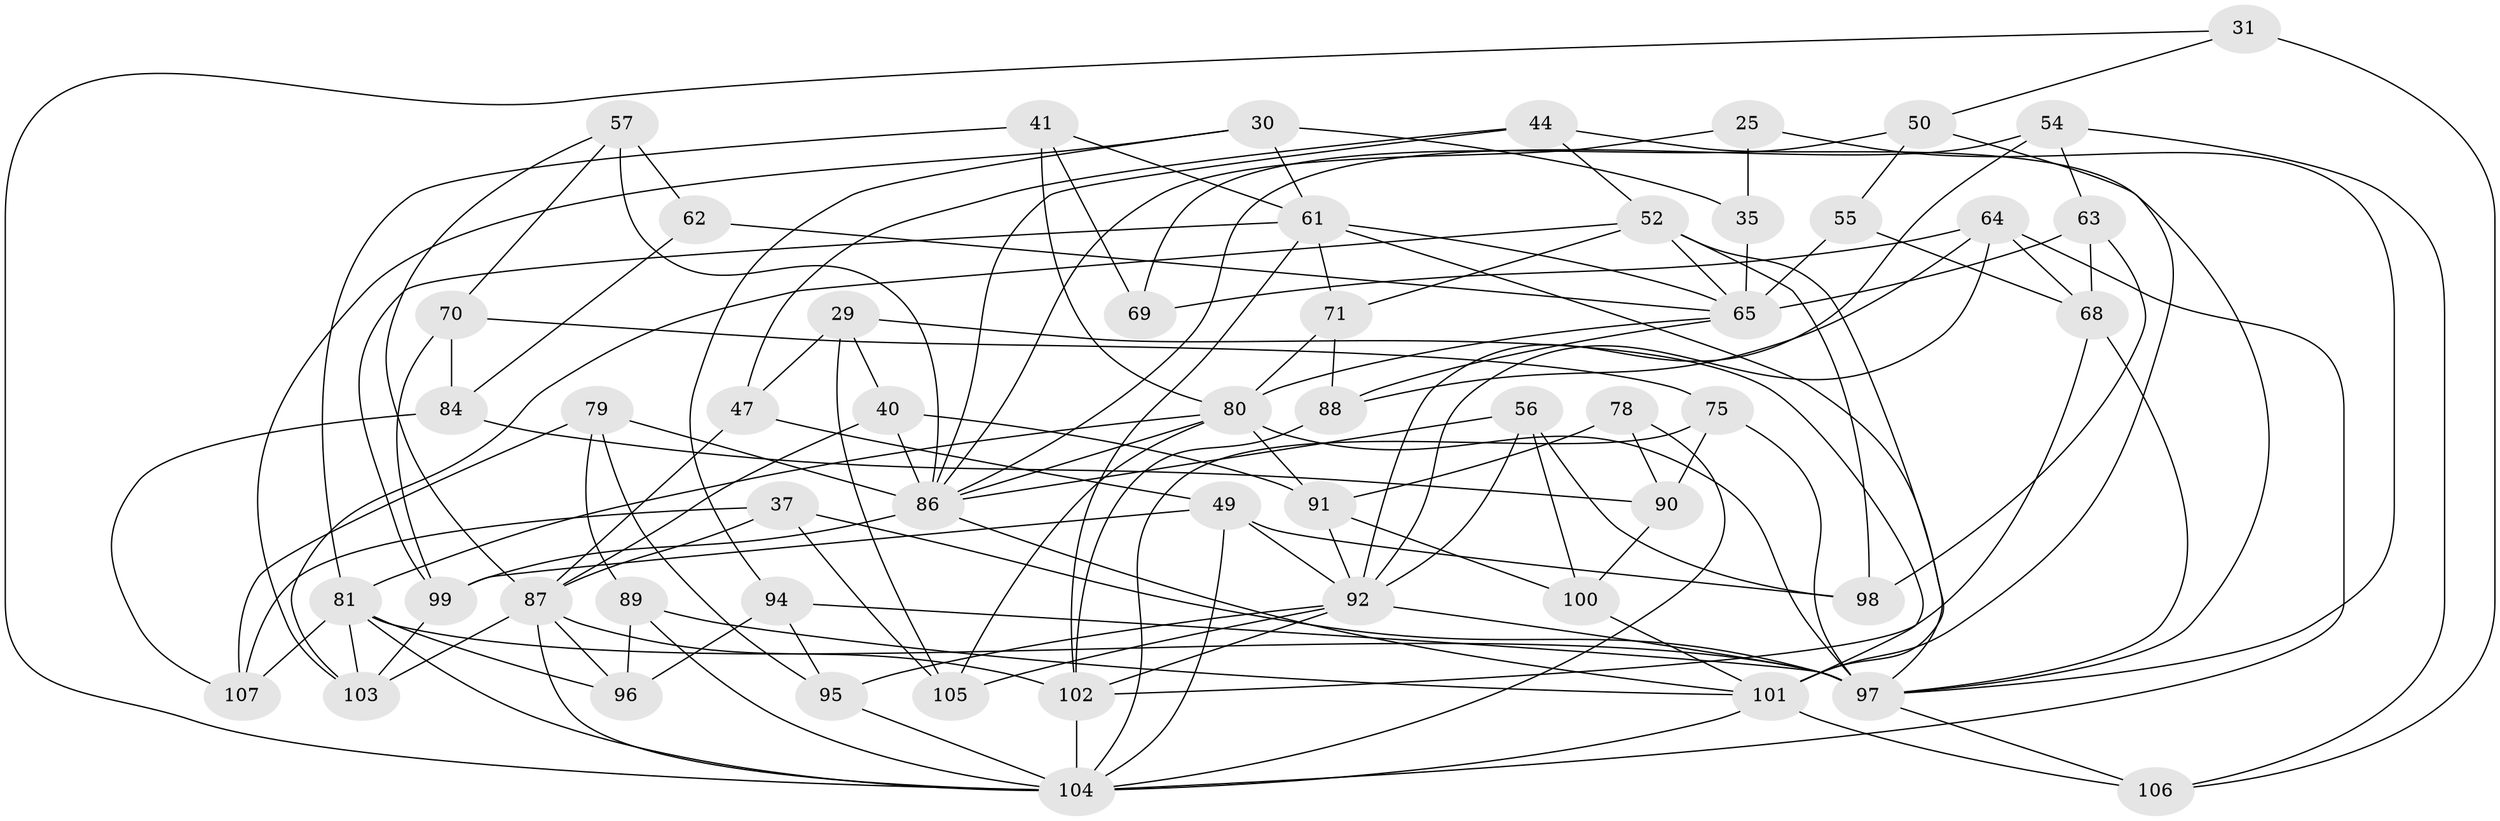 // original degree distribution, {4: 1.0}
// Generated by graph-tools (version 1.1) at 2025/03/03/04/25 22:03:27]
// undirected, 53 vertices, 131 edges
graph export_dot {
graph [start="1"]
  node [color=gray90,style=filled];
  25 [super="+1"];
  29;
  30;
  31;
  35;
  37;
  40;
  41 [super="+36"];
  44;
  47;
  49 [super="+8"];
  50;
  52 [super="+27"];
  54;
  55;
  56;
  57 [super="+46"];
  61 [super="+19+38"];
  62;
  63;
  64 [super="+53"];
  65 [super="+11+14"];
  68 [super="+33"];
  69;
  70;
  71;
  75;
  78;
  79;
  80 [super="+51+39"];
  81 [super="+3+15+77"];
  84;
  86 [super="+16"];
  87 [super="+67"];
  88 [super="+20"];
  89;
  90;
  91 [super="+73"];
  92 [super="+82"];
  94 [super="+83"];
  95;
  96;
  97 [super="+76+18+48"];
  98 [super="+72"];
  99 [super="+66"];
  100;
  101 [super="+74"];
  102 [super="+60+93"];
  103 [super="+58"];
  104 [super="+6+34+85"];
  105 [super="+23"];
  106 [super="+17"];
  107;
  25 -- 35 [weight=2];
  25 -- 86 [weight=2];
  25 -- 97 [weight=2];
  29 -- 105;
  29 -- 47;
  29 -- 40;
  29 -- 101;
  30 -- 94;
  30 -- 103;
  30 -- 35;
  30 -- 61;
  31 -- 106 [weight=2];
  31 -- 50;
  31 -- 104;
  35 -- 65;
  37 -- 107;
  37 -- 97;
  37 -- 87;
  37 -- 105;
  40 -- 86;
  40 -- 91;
  40 -- 87;
  41 -- 69 [weight=2];
  41 -- 81 [weight=2];
  41 -- 61;
  41 -- 80;
  44 -- 47;
  44 -- 86;
  44 -- 97;
  44 -- 52;
  47 -- 49;
  47 -- 87;
  49 -- 98 [weight=2];
  49 -- 99 [weight=2];
  49 -- 92;
  49 -- 104 [weight=2];
  50 -- 55;
  50 -- 69;
  50 -- 101;
  52 -- 71;
  52 -- 98 [weight=2];
  52 -- 65;
  52 -- 101 [weight=2];
  52 -- 103;
  54 -- 63;
  54 -- 106;
  54 -- 86;
  54 -- 92;
  55 -- 68 [weight=2];
  55 -- 65;
  56 -- 100;
  56 -- 98;
  56 -- 86;
  56 -- 92;
  57 -- 62 [weight=2];
  57 -- 70;
  57 -- 86 [weight=2];
  57 -- 87;
  61 -- 71;
  61 -- 65;
  61 -- 102;
  61 -- 97 [weight=2];
  61 -- 99;
  62 -- 84;
  62 -- 65;
  63 -- 98;
  63 -- 68;
  63 -- 65;
  64 -- 68;
  64 -- 88 [weight=2];
  64 -- 69;
  64 -- 92;
  64 -- 104;
  65 -- 88;
  65 -- 80;
  68 -- 97;
  68 -- 102;
  70 -- 84;
  70 -- 75;
  70 -- 99;
  71 -- 80;
  71 -- 88;
  75 -- 90;
  75 -- 97;
  75 -- 104;
  78 -- 90;
  78 -- 91 [weight=2];
  78 -- 104;
  79 -- 95;
  79 -- 107;
  79 -- 89;
  79 -- 86;
  80 -- 105 [weight=3];
  80 -- 81;
  80 -- 97;
  80 -- 86;
  80 -- 91;
  81 -- 103;
  81 -- 96;
  81 -- 107;
  81 -- 97 [weight=3];
  81 -- 104;
  84 -- 90;
  84 -- 107;
  86 -- 99;
  86 -- 101;
  87 -- 96;
  87 -- 103 [weight=2];
  87 -- 104 [weight=2];
  87 -- 102;
  88 -- 102 [weight=2];
  89 -- 101;
  89 -- 96;
  89 -- 104;
  90 -- 100;
  91 -- 100;
  91 -- 92;
  92 -- 97 [weight=2];
  92 -- 95;
  92 -- 102;
  92 -- 105;
  94 -- 95;
  94 -- 97 [weight=3];
  94 -- 96;
  95 -- 104;
  97 -- 106;
  99 -- 103;
  100 -- 101;
  101 -- 104;
  101 -- 106 [weight=2];
  102 -- 104 [weight=2];
}
